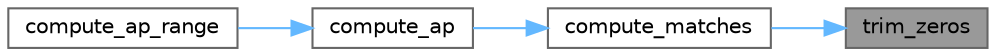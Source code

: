 digraph "trim_zeros"
{
 // LATEX_PDF_SIZE
  bgcolor="transparent";
  edge [fontname=Helvetica,fontsize=10,labelfontname=Helvetica,labelfontsize=10];
  node [fontname=Helvetica,fontsize=10,shape=box,height=0.2,width=0.4];
  rankdir="RL";
  Node1 [id="Node000001",label="trim_zeros",height=0.2,width=0.4,color="gray40", fillcolor="grey60", style="filled", fontcolor="black",tooltip="Miscellaneous."];
  Node1 -> Node2 [id="edge1_Node000001_Node000002",dir="back",color="steelblue1",style="solid",tooltip=" "];
  Node2 [id="Node000002",label="compute_matches",height=0.2,width=0.4,color="grey40", fillcolor="white", style="filled",URL="$a00136.html#af5f7f7aa33fdb94ed802f23199ad0d56",tooltip=" "];
  Node2 -> Node3 [id="edge2_Node000002_Node000003",dir="back",color="steelblue1",style="solid",tooltip=" "];
  Node3 [id="Node000003",label="compute_ap",height=0.2,width=0.4,color="grey40", fillcolor="white", style="filled",URL="$a00136.html#aa2a69305337265325ecceb7631d94f5d",tooltip=" "];
  Node3 -> Node4 [id="edge3_Node000003_Node000004",dir="back",color="steelblue1",style="solid",tooltip=" "];
  Node4 [id="Node000004",label="compute_ap_range",height=0.2,width=0.4,color="grey40", fillcolor="white", style="filled",URL="$a00136.html#a629c576d5b82079e1236348613463e95",tooltip=" "];
}
